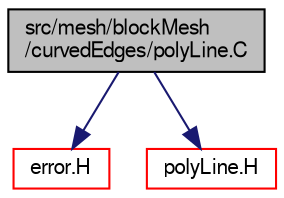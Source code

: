 digraph "src/mesh/blockMesh/curvedEdges/polyLine.C"
{
  bgcolor="transparent";
  edge [fontname="FreeSans",fontsize="10",labelfontname="FreeSans",labelfontsize="10"];
  node [fontname="FreeSans",fontsize="10",shape=record];
  Node0 [label="src/mesh/blockMesh\l/curvedEdges/polyLine.C",height=0.2,width=0.4,color="black", fillcolor="grey75", style="filled", fontcolor="black"];
  Node0 -> Node1 [color="midnightblue",fontsize="10",style="solid",fontname="FreeSans"];
  Node1 [label="error.H",height=0.2,width=0.4,color="red",URL="$a08924.html"];
  Node0 -> Node38 [color="midnightblue",fontsize="10",style="solid",fontname="FreeSans"];
  Node38 [label="polyLine.H",height=0.2,width=0.4,color="red",URL="$a07070.html"];
}
